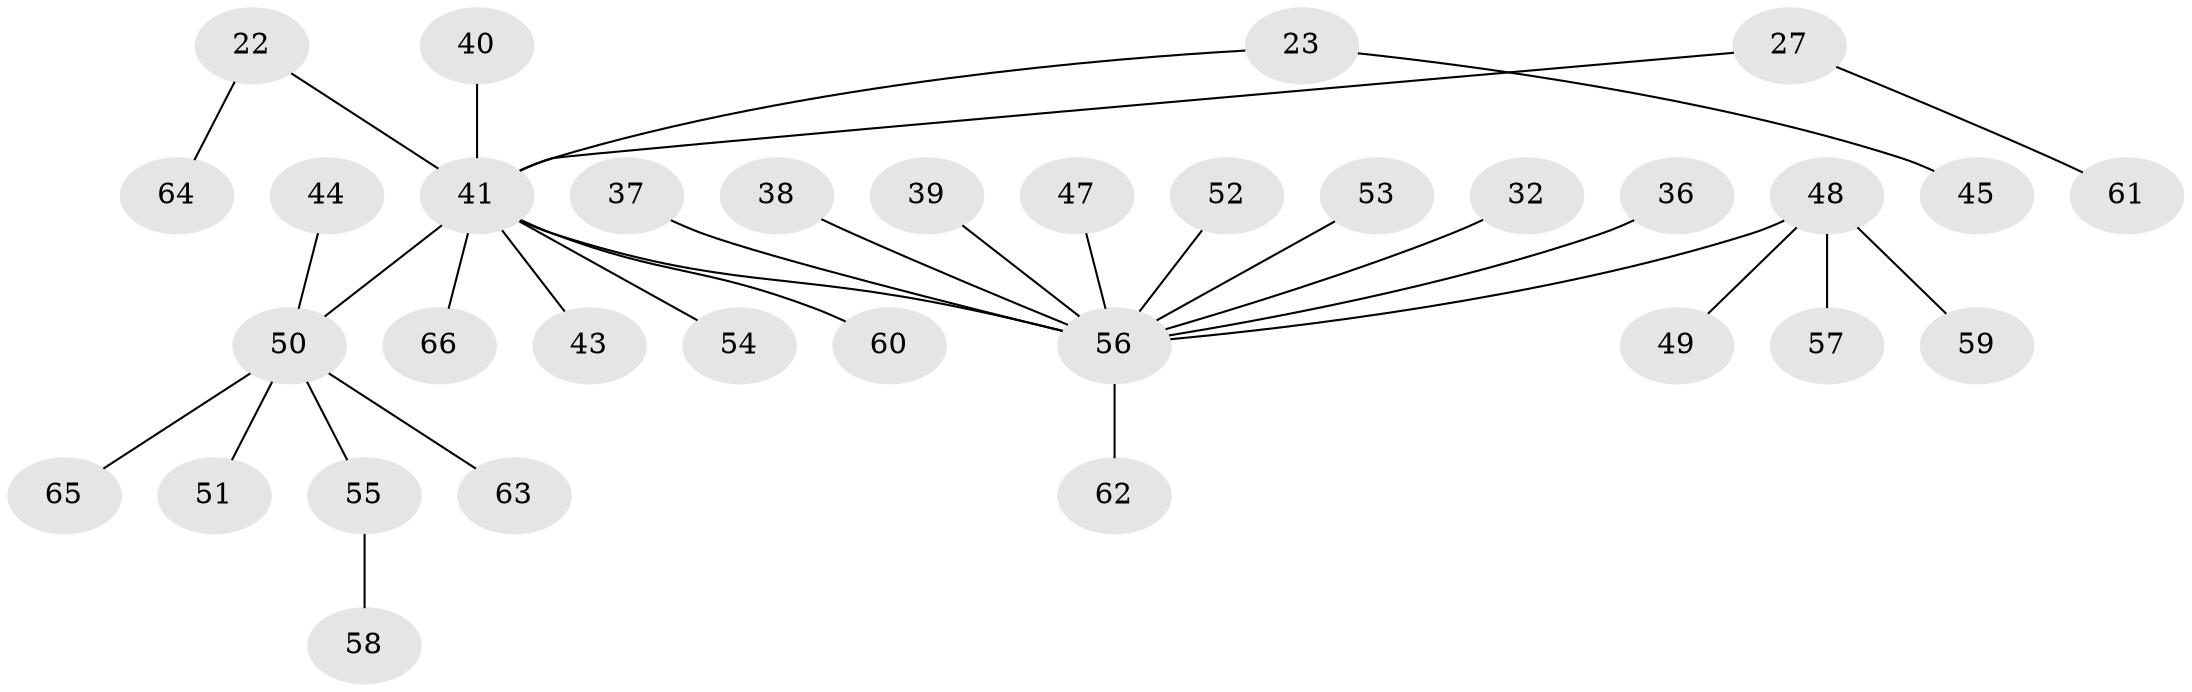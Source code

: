 // original degree distribution, {4: 0.045454545454545456, 7: 0.015151515151515152, 5: 0.10606060606060606, 2: 0.22727272727272727, 1: 0.5606060606060606, 3: 0.045454545454545456}
// Generated by graph-tools (version 1.1) at 2025/53/03/09/25 04:53:41]
// undirected, 33 vertices, 32 edges
graph export_dot {
graph [start="1"]
  node [color=gray90,style=filled];
  22;
  23;
  27;
  32;
  36;
  37;
  38;
  39;
  40;
  41 [super="+17+19+34+26+28+11+12"];
  43;
  44;
  45;
  47;
  48 [super="+14"];
  49;
  50 [super="+42+46"];
  51;
  52;
  53;
  54;
  55;
  56 [super="+35+16+5+33+31"];
  57;
  58;
  59;
  60;
  61;
  62;
  63;
  64;
  65;
  66;
  22 -- 64;
  22 -- 41;
  23 -- 45;
  23 -- 41;
  27 -- 61;
  27 -- 41;
  32 -- 56;
  36 -- 56;
  37 -- 56;
  38 -- 56;
  39 -- 56;
  40 -- 41;
  41 -- 43;
  41 -- 54;
  41 -- 60;
  41 -- 56;
  41 -- 50;
  41 -- 66;
  44 -- 50;
  47 -- 56;
  48 -- 49;
  48 -- 57;
  48 -- 59;
  48 -- 56;
  50 -- 63;
  50 -- 65;
  50 -- 51;
  50 -- 55;
  52 -- 56;
  53 -- 56;
  55 -- 58;
  56 -- 62;
}
